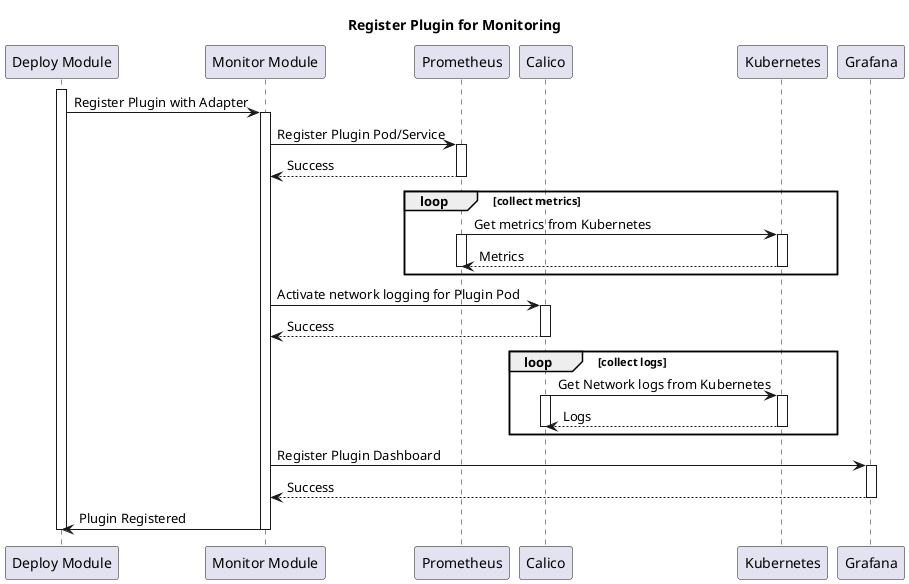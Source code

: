 @startuml
title Register Plugin for Monitoring

participant "Deploy Module" as deploy
participant "Monitor Module" as monitor
participant "Prometheus" as prom
participant "Calico" as cal
participant "Kubernetes" as kube
participant "Grafana" as graf

activate deploy
deploy -> monitor: Register Plugin with Adapter
activate monitor
monitor -> prom: Register Plugin Pod/Service
activate prom
prom --> monitor: Success
deactivate prom
loop collect metrics
    prom -> kube: Get metrics from Kubernetes
    activate prom
    activate kube
    kube --> prom: Metrics
    deactivate kube
    deactivate prom
end
monitor -> cal: Activate network logging for Plugin Pod
activate cal
cal --> monitor: Success
deactivate cal
loop collect logs
    cal -> kube: Get Network logs from Kubernetes
    activate cal
    activate kube
    kube --> cal: Logs
    deactivate kube
    deactivate cal
end
monitor -> graf: Register Plugin Dashboard
activate graf
graf --> monitor: Success
deactivate graf
monitor -> deploy: Plugin Registered
deactivate deploy
deactivate monitor



@enduml